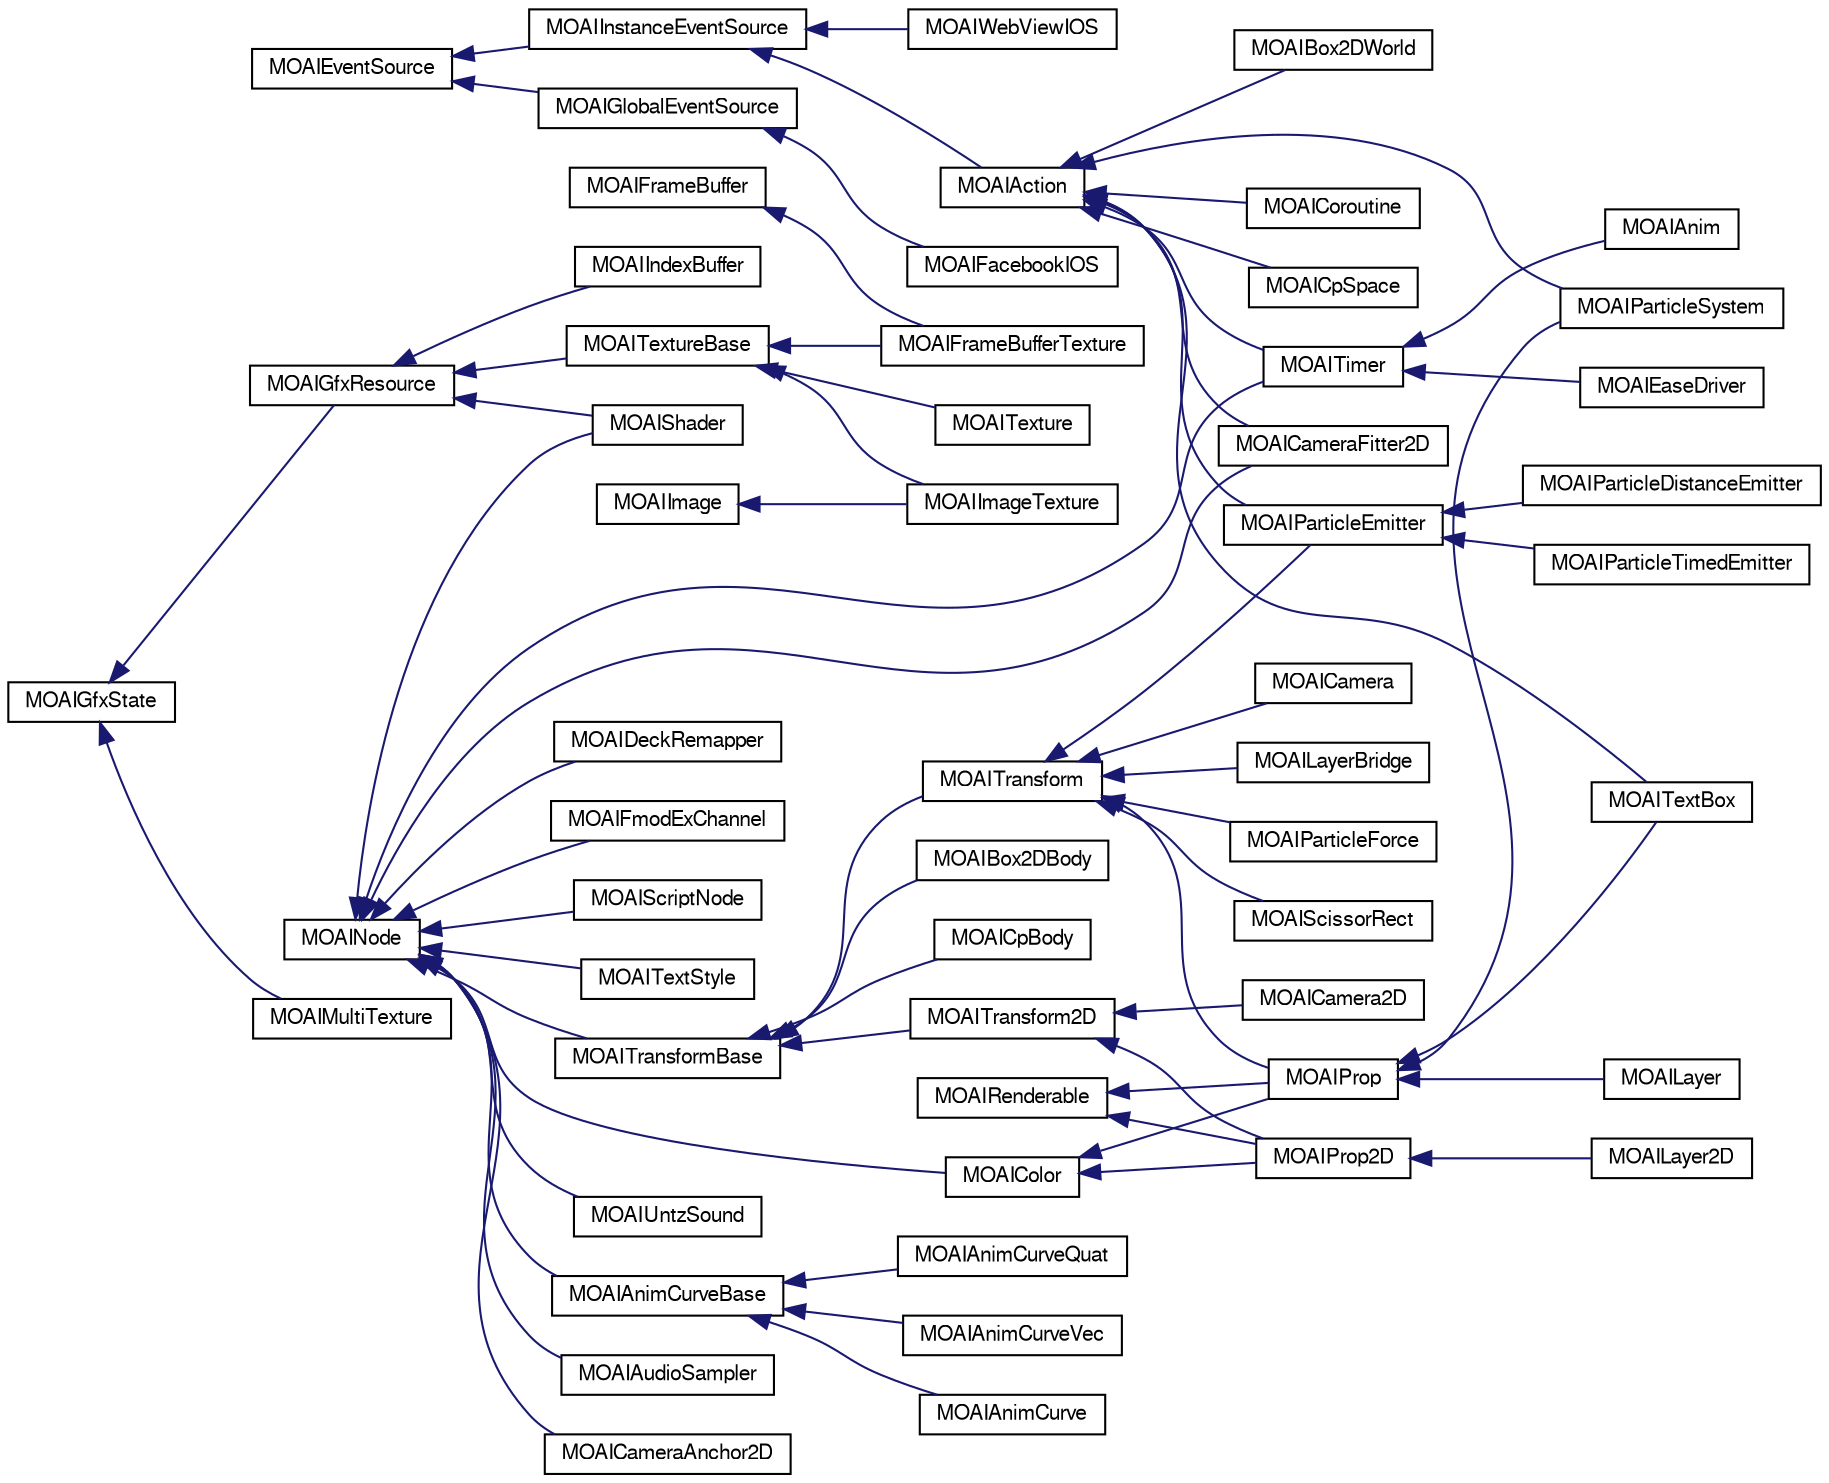digraph G
{
  edge [fontname="FreeSans",fontsize="10",labelfontname="FreeSans",labelfontsize="10"];
  node [fontname="FreeSans",fontsize="10",shape=record];
  rankdir=LR;
  Node1 [label="MOAIEventSource",height=0.2,width=0.4,color="black", fillcolor="white", style="filled",URL="$class_m_o_a_i_event_source.html",tooltip="Base class for all Lua-bound Moai objects that emit events and have an event table."];
  Node1 -> Node2 [dir=back,color="midnightblue",fontsize="10",style="solid",fontname="FreeSans"];
  Node2 [label="MOAIGlobalEventSource",height=0.2,width=0.4,color="black", fillcolor="white", style="filled",URL="$class_m_o_a_i_global_event_source.html",tooltip="Derivation of MOAIEventSource for global lua objects."];
  Node2 -> Node3 [dir=back,color="midnightblue",fontsize="10",style="solid",fontname="FreeSans"];
  Node3 [label="MOAIFacebookIOS",height=0.2,width=0.4,color="black", fillcolor="white", style="filled",URL="$class_m_o_a_i_facebook_i_o_s.html",tooltip="Wrapper for Facebook integration on iOS devices. Facebook provides social integration for sharing on ..."];
  Node1 -> Node4 [dir=back,color="midnightblue",fontsize="10",style="solid",fontname="FreeSans"];
  Node4 [label="MOAIInstanceEventSource",height=0.2,width=0.4,color="black", fillcolor="white", style="filled",URL="$class_m_o_a_i_instance_event_source.html",tooltip="Derivation of MOAIEventSource for non-global lua objects."];
  Node4 -> Node5 [dir=back,color="midnightblue",fontsize="10",style="solid",fontname="FreeSans"];
  Node5 [label="MOAIAction",height=0.2,width=0.4,color="black", fillcolor="white", style="filled",URL="$class_m_o_a_i_action.html",tooltip="Base class for actions.   	&lt;table cellpadding=&quot;8&quot;&gt;&lt;tr&gt; &lt;td vertical-align=&q..."];
  Node5 -> Node6 [dir=back,color="midnightblue",fontsize="10",style="solid",fontname="FreeSans"];
  Node6 [label="MOAIBox2DWorld",height=0.2,width=0.4,color="black", fillcolor="white", style="filled",URL="$class_m_o_a_i_box2_d_world.html",tooltip="Box2D world.   	&lt;table cellpadding=&quot;8&quot;&gt;&lt;tr&gt; &lt;td vertical-align=&quot;top&quo..."];
  Node5 -> Node7 [dir=back,color="midnightblue",fontsize="10",style="solid",fontname="FreeSans"];
  Node7 [label="MOAICameraFitter2D",height=0.2,width=0.4,color="black", fillcolor="white", style="filled",URL="$class_m_o_a_i_camera_fitter2_d.html",tooltip="Action to dynamically fit a camera transform to a set of targets given a viewport and world space con..."];
  Node5 -> Node8 [dir=back,color="midnightblue",fontsize="10",style="solid",fontname="FreeSans"];
  Node8 [label="MOAICoroutine",height=0.2,width=0.4,color="black", fillcolor="white", style="filled",URL="$class_m_o_a_i_coroutine.html",tooltip="Binds a Lua coroutine to a MOAIAction."];
  Node5 -> Node9 [dir=back,color="midnightblue",fontsize="10",style="solid",fontname="FreeSans"];
  Node9 [label="MOAICpSpace",height=0.2,width=0.4,color="black", fillcolor="white", style="filled",URL="$class_m_o_a_i_cp_space.html",tooltip="Chipmunk Space.   	&lt;table cellpadding=&quot;8&quot;&gt;&lt;tr&gt; &lt;td vertical-align=&quot;top&..."];
  Node5 -> Node10 [dir=back,color="midnightblue",fontsize="10",style="solid",fontname="FreeSans"];
  Node10 [label="MOAIParticleEmitter",height=0.2,width=0.4,color="black", fillcolor="white", style="filled",URL="$class_m_o_a_i_particle_emitter.html",tooltip="Particle emitter."];
  Node10 -> Node11 [dir=back,color="midnightblue",fontsize="10",style="solid",fontname="FreeSans"];
  Node11 [label="MOAIParticleDistanceEmitter",height=0.2,width=0.4,color="black", fillcolor="white", style="filled",URL="$class_m_o_a_i_particle_distance_emitter.html",tooltip="Particle emitter."];
  Node10 -> Node12 [dir=back,color="midnightblue",fontsize="10",style="solid",fontname="FreeSans"];
  Node12 [label="MOAIParticleTimedEmitter",height=0.2,width=0.4,color="black", fillcolor="white", style="filled",URL="$class_m_o_a_i_particle_timed_emitter.html",tooltip="Particle emitter."];
  Node5 -> Node13 [dir=back,color="midnightblue",fontsize="10",style="solid",fontname="FreeSans"];
  Node13 [label="MOAIParticleSystem",height=0.2,width=0.4,color="black", fillcolor="white", style="filled",URL="$class_m_o_a_i_particle_system.html",tooltip="Particle system."];
  Node5 -> Node14 [dir=back,color="midnightblue",fontsize="10",style="solid",fontname="FreeSans"];
  Node14 [label="MOAITextBox",height=0.2,width=0.4,color="black", fillcolor="white", style="filled",URL="$class_m_o_a_i_text_box.html"];
  Node5 -> Node15 [dir=back,color="midnightblue",fontsize="10",style="solid",fontname="FreeSans"];
  Node15 [label="MOAITimer",height=0.2,width=0.4,color="black", fillcolor="white", style="filled",URL="$class_m_o_a_i_timer.html",tooltip="Timer class for driving curves and animations.   	&lt;table cellpadding=&quot;8&quot;&gt;&lt;tr&gt; &..."];
  Node15 -> Node16 [dir=back,color="midnightblue",fontsize="10",style="solid",fontname="FreeSans"];
  Node16 [label="MOAIAnim",height=0.2,width=0.4,color="black", fillcolor="white", style="filled",URL="$class_m_o_a_i_anim.html",tooltip="Bind anim curves to nodes and provides timer controls for anim playback."];
  Node15 -> Node17 [dir=back,color="midnightblue",fontsize="10",style="solid",fontname="FreeSans"];
  Node17 [label="MOAIEaseDriver",height=0.2,width=0.4,color="black", fillcolor="white", style="filled",URL="$class_m_o_a_i_ease_driver.html",tooltip="Action that applies simple ease curves to node attributes."];
  Node4 -> Node18 [dir=back,color="midnightblue",fontsize="10",style="solid",fontname="FreeSans"];
  Node18 [label="MOAIWebViewIOS",height=0.2,width=0.4,color="black", fillcolor="white", style="filled",URL="$class_m_o_a_i_web_view_i_o_s.html",tooltip="Wrapper for UIWebView interaction on iOS devices.   	&lt;table cellpadding=&quot;8&quot;&gt;&lt;tr&gt..."];
  Node19 [label="MOAIFrameBuffer",height=0.2,width=0.4,color="black", fillcolor="white", style="filled",URL="$class_m_o_a_i_frame_buffer.html",tooltip="MOAIFrameBuffer is responsible for drawing a list of MOAIRenderable objects. MOAIRenderable is the ba..."];
  Node19 -> Node20 [dir=back,color="midnightblue",fontsize="10",style="solid",fontname="FreeSans"];
  Node20 [label="MOAIFrameBufferTexture",height=0.2,width=0.4,color="black", fillcolor="white", style="filled",URL="$class_m_o_a_i_frame_buffer_texture.html",tooltip="This is an implementation of a frame buffer that may be attached to a MOAILayer for offscreen renderi..."];
  Node21 [label="MOAIGfxState",height=0.2,width=0.4,color="black", fillcolor="white", style="filled",URL="$class_m_o_a_i_gfx_state.html",tooltip="Abstract base class for objects that represent changes to graphics state."];
  Node21 -> Node22 [dir=back,color="midnightblue",fontsize="10",style="solid",fontname="FreeSans"];
  Node22 [label="MOAIGfxResource",height=0.2,width=0.4,color="black", fillcolor="white", style="filled",URL="$class_m_o_a_i_gfx_resource.html",tooltip="Base class for graphics resources owned by OpenGL. Implements resource lifecycle including restoratio..."];
  Node22 -> Node23 [dir=back,color="midnightblue",fontsize="10",style="solid",fontname="FreeSans"];
  Node23 [label="MOAIIndexBuffer",height=0.2,width=0.4,color="black", fillcolor="white", style="filled",URL="$class_m_o_a_i_index_buffer.html",tooltip="Index buffer class. Unused at this time."];
  Node22 -> Node24 [dir=back,color="midnightblue",fontsize="10",style="solid",fontname="FreeSans"];
  Node24 [label="MOAIShader",height=0.2,width=0.4,color="black", fillcolor="white", style="filled",URL="$class_m_o_a_i_shader.html",tooltip="Programmable shader class.   	&lt;table cellpadding=&quot;8&quot;&gt;&lt;tr&gt; &lt;td vertical-align..."];
  Node22 -> Node25 [dir=back,color="midnightblue",fontsize="10",style="solid",fontname="FreeSans"];
  Node25 [label="MOAITextureBase",height=0.2,width=0.4,color="black", fillcolor="white", style="filled",URL="$class_m_o_a_i_texture_base.html",tooltip="Base class for texture resources.   	&lt;table cellpadding=&quot;8&quot;&gt;&lt;tr&gt; &lt;td vertica..."];
  Node25 -> Node20 [dir=back,color="midnightblue",fontsize="10",style="solid",fontname="FreeSans"];
  Node25 -> Node26 [dir=back,color="midnightblue",fontsize="10",style="solid",fontname="FreeSans"];
  Node26 [label="MOAIImageTexture",height=0.2,width=0.4,color="black", fillcolor="white", style="filled",URL="$class_m_o_a_i_image_texture.html",tooltip="Binds an image (CPU memory) to a texture (GPU memory). Regions of the texture (or the entire texture)..."];
  Node25 -> Node27 [dir=back,color="midnightblue",fontsize="10",style="solid",fontname="FreeSans"];
  Node27 [label="MOAITexture",height=0.2,width=0.4,color="black", fillcolor="white", style="filled",URL="$class_m_o_a_i_texture.html",tooltip="Texture class."];
  Node21 -> Node28 [dir=back,color="midnightblue",fontsize="10",style="solid",fontname="FreeSans"];
  Node28 [label="MOAIMultiTexture",height=0.2,width=0.4,color="black", fillcolor="white", style="filled",URL="$class_m_o_a_i_multi_texture.html",tooltip="Attay of textures for multi-texturing."];
  Node29 [label="MOAIImage",height=0.2,width=0.4,color="black", fillcolor="white", style="filled",URL="$class_m_o_a_i_image.html",tooltip="Image/bitmap class.   	&lt;table cellpadding=&quot;8&quot;&gt;&lt;tr&gt; &lt;td vertical-align=&quot;..."];
  Node29 -> Node26 [dir=back,color="midnightblue",fontsize="10",style="solid",fontname="FreeSans"];
  Node30 [label="MOAINode",height=0.2,width=0.4,color="black", fillcolor="white", style="filled",URL="$class_m_o_a_i_node.html",tooltip="Base for all attribute bearing Moai objects and dependency graph nodes."];
  Node30 -> Node31 [dir=back,color="midnightblue",fontsize="10",style="solid",fontname="FreeSans"];
  Node31 [label="MOAIAnimCurveBase",height=0.2,width=0.4,color="black", fillcolor="white", style="filled",URL="$class_m_o_a_i_anim_curve_base.html",tooltip="Piecewise animation function with one input (time) and one output (value). This is the base class for..."];
  Node31 -> Node32 [dir=back,color="midnightblue",fontsize="10",style="solid",fontname="FreeSans"];
  Node32 [label="MOAIAnimCurve",height=0.2,width=0.4,color="black", fillcolor="white", style="filled",URL="$class_m_o_a_i_anim_curve.html",tooltip="Implementation of anim curve for floating point values."];
  Node31 -> Node33 [dir=back,color="midnightblue",fontsize="10",style="solid",fontname="FreeSans"];
  Node33 [label="MOAIAnimCurveQuat",height=0.2,width=0.4,color="black", fillcolor="white", style="filled",URL="$class_m_o_a_i_anim_curve_quat.html",tooltip="Implementation of anim curve for rotation (via quaternion) values."];
  Node31 -> Node34 [dir=back,color="midnightblue",fontsize="10",style="solid",fontname="FreeSans"];
  Node34 [label="MOAIAnimCurveVec",height=0.2,width=0.4,color="black", fillcolor="white", style="filled",URL="$class_m_o_a_i_anim_curve_vec.html",tooltip="Implementation of anim curve for 3D vector values."];
  Node30 -> Node35 [dir=back,color="midnightblue",fontsize="10",style="solid",fontname="FreeSans"];
  Node35 [label="MOAIAudioSampler",height=0.2,width=0.4,color="black", fillcolor="white", style="filled",URL="$class_m_o_a_i_audio_sampler.html",tooltip="Audio sampler singleton."];
  Node30 -> Node36 [dir=back,color="midnightblue",fontsize="10",style="solid",fontname="FreeSans"];
  Node36 [label="MOAICameraAnchor2D",height=0.2,width=0.4,color="black", fillcolor="white", style="filled",URL="$class_m_o_a_i_camera_anchor2_d.html",tooltip="Attaches fitting information to a transform. Used by MOAICameraFitter2D."];
  Node30 -> Node7 [dir=back,color="midnightblue",fontsize="10",style="solid",fontname="FreeSans"];
  Node30 -> Node37 [dir=back,color="midnightblue",fontsize="10",style="solid",fontname="FreeSans"];
  Node37 [label="MOAIColor",height=0.2,width=0.4,color="black", fillcolor="white", style="filled",URL="$class_m_o_a_i_color.html",tooltip="Color vector with animation helper methods.   	&lt;table cellpadding=&quot;8&quot;&gt;&lt;tr&gt; &lt;..."];
  Node37 -> Node38 [dir=back,color="midnightblue",fontsize="10",style="solid",fontname="FreeSans"];
  Node38 [label="MOAIProp",height=0.2,width=0.4,color="black", fillcolor="white", style="filled",URL="$class_m_o_a_i_prop.html",tooltip="Base class for props.   	&lt;table cellpadding=&quot;8&quot;&gt;&lt;tr&gt; &lt;td vertical-align=&quo..."];
  Node38 -> Node39 [dir=back,color="midnightblue",fontsize="10",style="solid",fontname="FreeSans"];
  Node39 [label="MOAILayer",height=0.2,width=0.4,color="black", fillcolor="white", style="filled",URL="$class_m_o_a_i_layer.html",tooltip="Scene controls class.   	&lt;table cellpadding=&quot;8&quot;&gt;&lt;tr&gt; &lt;td vertical-align=&quo..."];
  Node38 -> Node13 [dir=back,color="midnightblue",fontsize="10",style="solid",fontname="FreeSans"];
  Node38 -> Node14 [dir=back,color="midnightblue",fontsize="10",style="solid",fontname="FreeSans"];
  Node37 -> Node40 [dir=back,color="midnightblue",fontsize="10",style="solid",fontname="FreeSans"];
  Node40 [label="MOAIProp2D",height=0.2,width=0.4,color="black", fillcolor="white", style="filled",URL="$class_m_o_a_i_prop2_d.html",tooltip="2D prop."];
  Node40 -> Node41 [dir=back,color="midnightblue",fontsize="10",style="solid",fontname="FreeSans"];
  Node41 [label="MOAILayer2D",height=0.2,width=0.4,color="black", fillcolor="white", style="filled",URL="$class_m_o_a_i_layer2_d.html",tooltip="2D layer.   	&lt;table cellpadding=&quot;8&quot;&gt;&lt;tr&gt; &lt;td vertical-align=&quot;top&quot;&..."];
  Node30 -> Node42 [dir=back,color="midnightblue",fontsize="10",style="solid",fontname="FreeSans"];
  Node42 [label="MOAIDeckRemapper",height=0.2,width=0.4,color="black", fillcolor="white", style="filled",URL="$class_m_o_a_i_deck_remapper.html",tooltip="Remap deck indices. Most useful for controlling animated tiles in tilemaps. All indices are exposed a..."];
  Node30 -> Node43 [dir=back,color="midnightblue",fontsize="10",style="solid",fontname="FreeSans"];
  Node43 [label="MOAIFmodExChannel",height=0.2,width=0.4,color="black", fillcolor="white", style="filled",URL="$class_m_o_a_i_fmod_ex_channel.html",tooltip="FMOD singleton."];
  Node30 -> Node44 [dir=back,color="midnightblue",fontsize="10",style="solid",fontname="FreeSans"];
  Node44 [label="MOAIScriptNode",height=0.2,width=0.4,color="black", fillcolor="white", style="filled",URL="$class_m_o_a_i_script_node.html",tooltip="User scriptable dependency node. User may specify Lua callback to handle node updating as well as cus..."];
  Node30 -> Node24 [dir=back,color="midnightblue",fontsize="10",style="solid",fontname="FreeSans"];
  Node30 -> Node45 [dir=back,color="midnightblue",fontsize="10",style="solid",fontname="FreeSans"];
  Node45 [label="MOAITextStyle",height=0.2,width=0.4,color="black", fillcolor="white", style="filled",URL="$class_m_o_a_i_text_style.html",tooltip="Represents a style that may be applied to a text box or a secion of text in a text box using a style ..."];
  Node30 -> Node15 [dir=back,color="midnightblue",fontsize="10",style="solid",fontname="FreeSans"];
  Node30 -> Node46 [dir=back,color="midnightblue",fontsize="10",style="solid",fontname="FreeSans"];
  Node46 [label="MOAITransformBase",height=0.2,width=0.4,color="black", fillcolor="white", style="filled",URL="$class_m_o_a_i_transform_base.html",tooltip="Base class for 2D affine transforms.   	&lt;table cellpadding=&quot;8&quot;&gt;&lt;tr&gt; &lt;td vert..."];
  Node46 -> Node47 [dir=back,color="midnightblue",fontsize="10",style="solid",fontname="FreeSans"];
  Node47 [label="MOAIBox2DBody",height=0.2,width=0.4,color="black", fillcolor="white", style="filled",URL="$class_m_o_a_i_box2_d_body.html",tooltip="Box2D body.   	&lt;table cellpadding=&quot;8&quot;&gt;&lt;tr&gt; &lt;td vertical-align=&quot;top&quot..."];
  Node46 -> Node48 [dir=back,color="midnightblue",fontsize="10",style="solid",fontname="FreeSans"];
  Node48 [label="MOAICpBody",height=0.2,width=0.4,color="black", fillcolor="white", style="filled",URL="$class_m_o_a_i_cp_body.html",tooltip="Chipmunk Body.   	&lt;table cellpadding=&quot;8&quot;&gt;&lt;tr&gt; &lt;td vertical-align=&quot;top&q..."];
  Node46 -> Node49 [dir=back,color="midnightblue",fontsize="10",style="solid",fontname="FreeSans"];
  Node49 [label="MOAITransform",height=0.2,width=0.4,color="black", fillcolor="white", style="filled",URL="$class_m_o_a_i_transform.html",tooltip="Transformation hierarchy node.   	&lt;table cellpadding=&quot;8&quot;&gt;&lt;tr&gt; &lt;td vertical-a..."];
  Node49 -> Node50 [dir=back,color="midnightblue",fontsize="10",style="solid",fontname="FreeSans"];
  Node50 [label="MOAICamera",height=0.2,width=0.4,color="black", fillcolor="white", style="filled",URL="$class_m_o_a_i_camera.html",tooltip="Perspective or orthographic camera."];
  Node49 -> Node51 [dir=back,color="midnightblue",fontsize="10",style="solid",fontname="FreeSans"];
  Node51 [label="MOAILayerBridge",height=0.2,width=0.4,color="black", fillcolor="white", style="filled",URL="$class_m_o_a_i_layer_bridge.html",tooltip="2D transform for connecting transforms across scenes. Useful for HUD overlay items and map pins..."];
  Node49 -> Node10 [dir=back,color="midnightblue",fontsize="10",style="solid",fontname="FreeSans"];
  Node49 -> Node52 [dir=back,color="midnightblue",fontsize="10",style="solid",fontname="FreeSans"];
  Node52 [label="MOAIParticleForce",height=0.2,width=0.4,color="black", fillcolor="white", style="filled",URL="$class_m_o_a_i_particle_force.html",tooltip="Particle force.   	&lt;table cellpadding=&quot;8&quot;&gt;&lt;tr&gt; &lt;td vertical-align=&quot;top&..."];
  Node49 -> Node38 [dir=back,color="midnightblue",fontsize="10",style="solid",fontname="FreeSans"];
  Node49 -> Node53 [dir=back,color="midnightblue",fontsize="10",style="solid",fontname="FreeSans"];
  Node53 [label="MOAIScissorRect",height=0.2,width=0.4,color="black", fillcolor="white", style="filled",URL="$class_m_o_a_i_scissor_rect.html",tooltip="Class for clipping props when drawing."];
  Node46 -> Node54 [dir=back,color="midnightblue",fontsize="10",style="solid",fontname="FreeSans"];
  Node54 [label="MOAITransform2D",height=0.2,width=0.4,color="black", fillcolor="white", style="filled",URL="$class_m_o_a_i_transform2_d.html",tooltip="2D transformation hierarchy node.   	&lt;table cellpadding=&quot;8&quot;&gt;&lt;tr&gt; &lt;td vertica..."];
  Node54 -> Node55 [dir=back,color="midnightblue",fontsize="10",style="solid",fontname="FreeSans"];
  Node55 [label="MOAICamera2D",height=0.2,width=0.4,color="black", fillcolor="white", style="filled",URL="$class_m_o_a_i_camera2_d.html",tooltip="2D camera."];
  Node54 -> Node40 [dir=back,color="midnightblue",fontsize="10",style="solid",fontname="FreeSans"];
  Node30 -> Node56 [dir=back,color="midnightblue",fontsize="10",style="solid",fontname="FreeSans"];
  Node56 [label="MOAIUntzSound",height=0.2,width=0.4,color="black", fillcolor="white", style="filled",URL="$class_m_o_a_i_untz_sound.html",tooltip="Untz sound object.   	&lt;table cellpadding=&quot;8&quot;&gt;&lt;tr&gt; &lt;td vertical-align=&quot;t..."];
  Node57 [label="MOAIRenderable",height=0.2,width=0.4,color="black", fillcolor="white", style="filled",URL="$class_m_o_a_i_renderable.html",tooltip="Abstract base class for objects that can be rendered by MOAIRenderMgr."];
  Node57 -> Node38 [dir=back,color="midnightblue",fontsize="10",style="solid",fontname="FreeSans"];
  Node57 -> Node40 [dir=back,color="midnightblue",fontsize="10",style="solid",fontname="FreeSans"];
}
